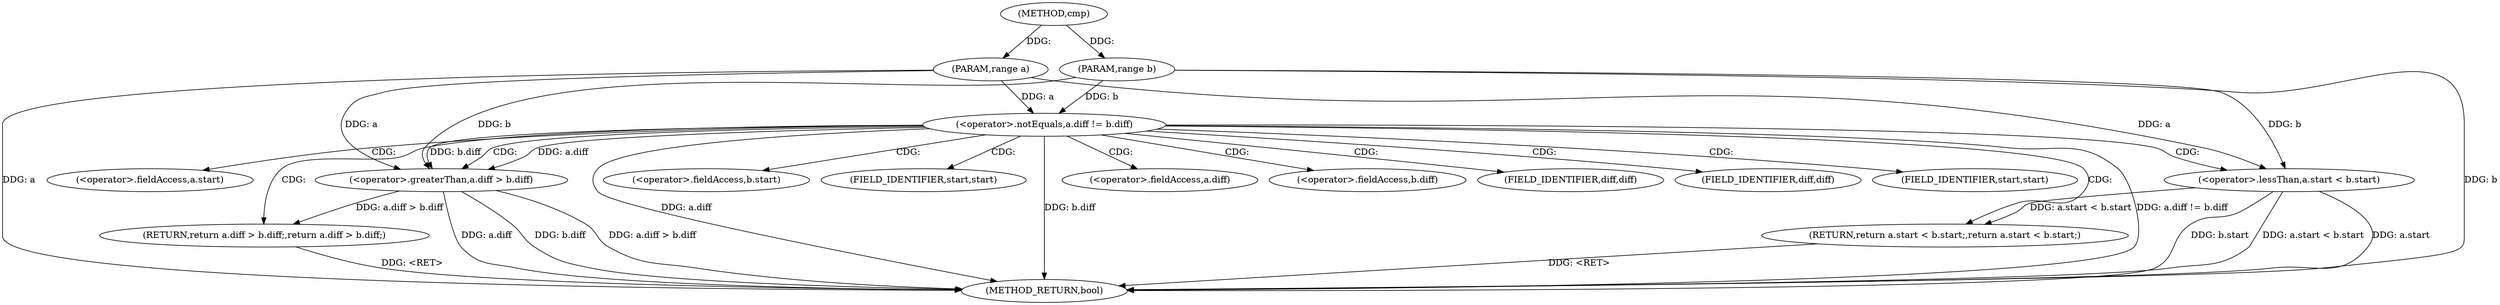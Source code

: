 digraph "cmp" {  
"1000106" [label = "(METHOD,cmp)" ]
"1000137" [label = "(METHOD_RETURN,bool)" ]
"1000107" [label = "(PARAM,range a)" ]
"1000108" [label = "(PARAM,range b)" ]
"1000111" [label = "(<operator>.notEquals,a.diff != b.diff)" ]
"1000119" [label = "(RETURN,return a.diff > b.diff;,return a.diff > b.diff;)" ]
"1000120" [label = "(<operator>.greaterThan,a.diff > b.diff)" ]
"1000129" [label = "(RETURN,return a.start < b.start;,return a.start < b.start;)" ]
"1000130" [label = "(<operator>.lessThan,a.start < b.start)" ]
"1000121" [label = "(<operator>.fieldAccess,a.diff)" ]
"1000124" [label = "(<operator>.fieldAccess,b.diff)" ]
"1000123" [label = "(FIELD_IDENTIFIER,diff,diff)" ]
"1000126" [label = "(FIELD_IDENTIFIER,diff,diff)" ]
"1000131" [label = "(<operator>.fieldAccess,a.start)" ]
"1000134" [label = "(<operator>.fieldAccess,b.start)" ]
"1000133" [label = "(FIELD_IDENTIFIER,start,start)" ]
"1000136" [label = "(FIELD_IDENTIFIER,start,start)" ]
  "1000119" -> "1000137"  [ label = "DDG: <RET>"] 
  "1000107" -> "1000137"  [ label = "DDG: a"] 
  "1000108" -> "1000137"  [ label = "DDG: b"] 
  "1000111" -> "1000137"  [ label = "DDG: a.diff"] 
  "1000111" -> "1000137"  [ label = "DDG: b.diff"] 
  "1000111" -> "1000137"  [ label = "DDG: a.diff != b.diff"] 
  "1000130" -> "1000137"  [ label = "DDG: a.start"] 
  "1000130" -> "1000137"  [ label = "DDG: b.start"] 
  "1000130" -> "1000137"  [ label = "DDG: a.start < b.start"] 
  "1000120" -> "1000137"  [ label = "DDG: a.diff"] 
  "1000120" -> "1000137"  [ label = "DDG: b.diff"] 
  "1000120" -> "1000137"  [ label = "DDG: a.diff > b.diff"] 
  "1000129" -> "1000137"  [ label = "DDG: <RET>"] 
  "1000106" -> "1000107"  [ label = "DDG: "] 
  "1000106" -> "1000108"  [ label = "DDG: "] 
  "1000107" -> "1000111"  [ label = "DDG: a"] 
  "1000108" -> "1000111"  [ label = "DDG: b"] 
  "1000120" -> "1000119"  [ label = "DDG: a.diff > b.diff"] 
  "1000130" -> "1000129"  [ label = "DDG: a.start < b.start"] 
  "1000111" -> "1000120"  [ label = "DDG: a.diff"] 
  "1000107" -> "1000120"  [ label = "DDG: a"] 
  "1000111" -> "1000120"  [ label = "DDG: b.diff"] 
  "1000108" -> "1000120"  [ label = "DDG: b"] 
  "1000107" -> "1000130"  [ label = "DDG: a"] 
  "1000108" -> "1000130"  [ label = "DDG: b"] 
  "1000111" -> "1000121"  [ label = "CDG: "] 
  "1000111" -> "1000129"  [ label = "CDG: "] 
  "1000111" -> "1000123"  [ label = "CDG: "] 
  "1000111" -> "1000124"  [ label = "CDG: "] 
  "1000111" -> "1000119"  [ label = "CDG: "] 
  "1000111" -> "1000130"  [ label = "CDG: "] 
  "1000111" -> "1000131"  [ label = "CDG: "] 
  "1000111" -> "1000120"  [ label = "CDG: "] 
  "1000111" -> "1000133"  [ label = "CDG: "] 
  "1000111" -> "1000136"  [ label = "CDG: "] 
  "1000111" -> "1000134"  [ label = "CDG: "] 
  "1000111" -> "1000126"  [ label = "CDG: "] 
}
